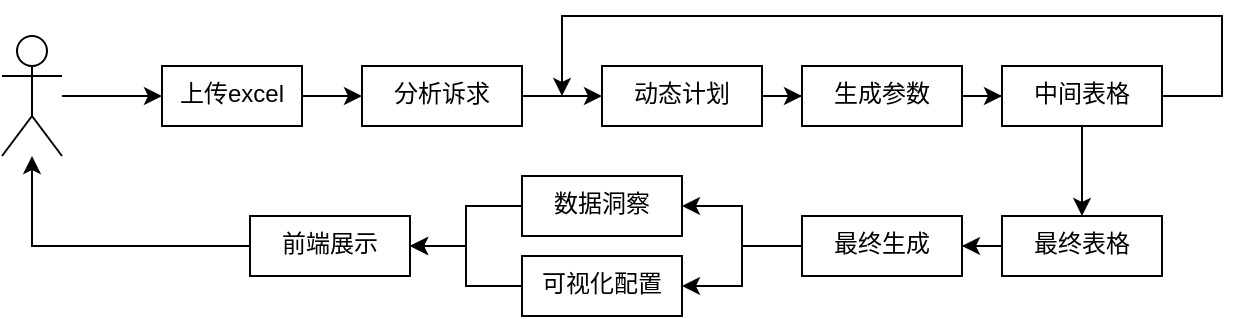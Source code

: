 <mxfile version="24.8.0">
  <diagram name="第 1 页" id="6C4BoXgDZ70INVVlp6P7">
    <mxGraphModel dx="786" dy="467" grid="1" gridSize="10" guides="1" tooltips="1" connect="1" arrows="1" fold="1" page="1" pageScale="1" pageWidth="827" pageHeight="1169" background="#ffffff" math="0" shadow="0">
      <root>
        <mxCell id="0" />
        <mxCell id="1" parent="0" />
        <mxCell id="8TfcYPS38Nrtef7eZrg--4" value="" style="edgeStyle=orthogonalEdgeStyle;rounded=0;orthogonalLoop=1;jettySize=auto;html=1;labelBackgroundColor=none;fontColor=default;" edge="1" parent="1" source="8TfcYPS38Nrtef7eZrg--1" target="8TfcYPS38Nrtef7eZrg--3">
          <mxGeometry relative="1" as="geometry" />
        </mxCell>
        <mxCell id="8TfcYPS38Nrtef7eZrg--1" value="" style="shape=umlActor;verticalLabelPosition=bottom;verticalAlign=top;html=1;outlineConnect=0;labelBackgroundColor=none;" vertex="1" parent="1">
          <mxGeometry x="210" y="120" width="30" height="60" as="geometry" />
        </mxCell>
        <mxCell id="8TfcYPS38Nrtef7eZrg--7" value="" style="edgeStyle=orthogonalEdgeStyle;rounded=0;orthogonalLoop=1;jettySize=auto;html=1;labelBackgroundColor=none;fontColor=default;" edge="1" parent="1" source="8TfcYPS38Nrtef7eZrg--3" target="8TfcYPS38Nrtef7eZrg--6">
          <mxGeometry relative="1" as="geometry" />
        </mxCell>
        <mxCell id="8TfcYPS38Nrtef7eZrg--3" value="上传excel" style="whiteSpace=wrap;html=1;verticalAlign=top;labelBackgroundColor=none;" vertex="1" parent="1">
          <mxGeometry x="290" y="135" width="70" height="30" as="geometry" />
        </mxCell>
        <mxCell id="8TfcYPS38Nrtef7eZrg--18" style="edgeStyle=orthogonalEdgeStyle;rounded=0;orthogonalLoop=1;jettySize=auto;html=1;entryX=0;entryY=0.5;entryDx=0;entryDy=0;labelBackgroundColor=none;fontColor=default;" edge="1" parent="1" source="8TfcYPS38Nrtef7eZrg--6" target="8TfcYPS38Nrtef7eZrg--16">
          <mxGeometry relative="1" as="geometry" />
        </mxCell>
        <mxCell id="8TfcYPS38Nrtef7eZrg--6" value="分析诉求" style="whiteSpace=wrap;html=1;verticalAlign=top;labelBackgroundColor=none;" vertex="1" parent="1">
          <mxGeometry x="390" y="135" width="80" height="30" as="geometry" />
        </mxCell>
        <mxCell id="8TfcYPS38Nrtef7eZrg--19" style="edgeStyle=orthogonalEdgeStyle;rounded=0;orthogonalLoop=1;jettySize=auto;html=1;entryX=0;entryY=0.5;entryDx=0;entryDy=0;labelBackgroundColor=none;fontColor=default;" edge="1" parent="1" source="8TfcYPS38Nrtef7eZrg--16" target="8TfcYPS38Nrtef7eZrg--17">
          <mxGeometry relative="1" as="geometry" />
        </mxCell>
        <mxCell id="8TfcYPS38Nrtef7eZrg--16" value="动态计划" style="whiteSpace=wrap;html=1;verticalAlign=top;labelBackgroundColor=none;" vertex="1" parent="1">
          <mxGeometry x="510" y="135" width="80" height="30" as="geometry" />
        </mxCell>
        <mxCell id="8TfcYPS38Nrtef7eZrg--33" value="" style="edgeStyle=orthogonalEdgeStyle;rounded=0;orthogonalLoop=1;jettySize=auto;html=1;fontColor=default;labelBackgroundColor=none;" edge="1" parent="1" source="8TfcYPS38Nrtef7eZrg--17" target="8TfcYPS38Nrtef7eZrg--32">
          <mxGeometry relative="1" as="geometry" />
        </mxCell>
        <mxCell id="8TfcYPS38Nrtef7eZrg--17" value="生成参数" style="whiteSpace=wrap;html=1;verticalAlign=top;labelBackgroundColor=none;" vertex="1" parent="1">
          <mxGeometry x="610" y="135" width="80" height="30" as="geometry" />
        </mxCell>
        <mxCell id="8TfcYPS38Nrtef7eZrg--26" value="" style="curved=0;endArrow=classic;html=1;rounded=0;labelBackgroundColor=none;fontColor=default;exitX=1;exitY=0.5;exitDx=0;exitDy=0;" edge="1" parent="1" source="8TfcYPS38Nrtef7eZrg--32">
          <mxGeometry width="50" height="50" relative="1" as="geometry">
            <mxPoint x="750" y="150" as="sourcePoint" />
            <mxPoint x="490" y="150" as="targetPoint" />
            <Array as="points">
              <mxPoint x="820" y="150" />
              <mxPoint x="820" y="110" />
              <mxPoint x="490" y="110" />
            </Array>
          </mxGeometry>
        </mxCell>
        <mxCell id="8TfcYPS38Nrtef7eZrg--41" style="edgeStyle=orthogonalEdgeStyle;rounded=0;orthogonalLoop=1;jettySize=auto;html=1;fontColor=default;labelBackgroundColor=none;" edge="1" parent="1" source="8TfcYPS38Nrtef7eZrg--30" target="8TfcYPS38Nrtef7eZrg--1">
          <mxGeometry relative="1" as="geometry" />
        </mxCell>
        <mxCell id="8TfcYPS38Nrtef7eZrg--30" value="前端展示" style="whiteSpace=wrap;html=1;verticalAlign=top;labelBackgroundColor=none;" vertex="1" parent="1">
          <mxGeometry x="334" y="210" width="80" height="30" as="geometry" />
        </mxCell>
        <mxCell id="8TfcYPS38Nrtef7eZrg--44" style="edgeStyle=orthogonalEdgeStyle;rounded=0;orthogonalLoop=1;jettySize=auto;html=1;entryX=1;entryY=0.5;entryDx=0;entryDy=0;fontColor=default;labelBackgroundColor=none;" edge="1" parent="1" source="8TfcYPS38Nrtef7eZrg--31" target="8TfcYPS38Nrtef7eZrg--36">
          <mxGeometry relative="1" as="geometry" />
        </mxCell>
        <mxCell id="8TfcYPS38Nrtef7eZrg--31" value="最终表格" style="whiteSpace=wrap;html=1;verticalAlign=top;labelBackgroundColor=none;" vertex="1" parent="1">
          <mxGeometry x="710" y="210" width="80" height="30" as="geometry" />
        </mxCell>
        <mxCell id="8TfcYPS38Nrtef7eZrg--34" style="edgeStyle=orthogonalEdgeStyle;rounded=0;orthogonalLoop=1;jettySize=auto;html=1;entryX=0.5;entryY=0;entryDx=0;entryDy=0;fontColor=default;labelBackgroundColor=none;" edge="1" parent="1" source="8TfcYPS38Nrtef7eZrg--32" target="8TfcYPS38Nrtef7eZrg--31">
          <mxGeometry relative="1" as="geometry" />
        </mxCell>
        <mxCell id="8TfcYPS38Nrtef7eZrg--32" value="中间表格" style="whiteSpace=wrap;html=1;verticalAlign=top;labelBackgroundColor=none;" vertex="1" parent="1">
          <mxGeometry x="710" y="135" width="80" height="30" as="geometry" />
        </mxCell>
        <mxCell id="8TfcYPS38Nrtef7eZrg--39" style="edgeStyle=orthogonalEdgeStyle;rounded=0;orthogonalLoop=1;jettySize=auto;html=1;entryX=1;entryY=0.5;entryDx=0;entryDy=0;fontColor=default;labelBackgroundColor=none;" edge="1" parent="1" source="8TfcYPS38Nrtef7eZrg--36" target="8TfcYPS38Nrtef7eZrg--37">
          <mxGeometry relative="1" as="geometry" />
        </mxCell>
        <mxCell id="8TfcYPS38Nrtef7eZrg--40" style="edgeStyle=orthogonalEdgeStyle;rounded=0;orthogonalLoop=1;jettySize=auto;html=1;entryX=1;entryY=0.5;entryDx=0;entryDy=0;fontColor=default;labelBackgroundColor=none;" edge="1" parent="1" source="8TfcYPS38Nrtef7eZrg--36" target="8TfcYPS38Nrtef7eZrg--38">
          <mxGeometry relative="1" as="geometry" />
        </mxCell>
        <mxCell id="8TfcYPS38Nrtef7eZrg--36" value="最终生成" style="whiteSpace=wrap;html=1;verticalAlign=top;labelBackgroundColor=none;" vertex="1" parent="1">
          <mxGeometry x="610" y="210" width="80" height="30" as="geometry" />
        </mxCell>
        <mxCell id="8TfcYPS38Nrtef7eZrg--42" style="edgeStyle=orthogonalEdgeStyle;rounded=0;orthogonalLoop=1;jettySize=auto;html=1;entryX=1;entryY=0.5;entryDx=0;entryDy=0;fontColor=default;labelBackgroundColor=none;" edge="1" parent="1" source="8TfcYPS38Nrtef7eZrg--37" target="8TfcYPS38Nrtef7eZrg--30">
          <mxGeometry relative="1" as="geometry" />
        </mxCell>
        <mxCell id="8TfcYPS38Nrtef7eZrg--37" value="数据洞察" style="whiteSpace=wrap;html=1;verticalAlign=top;labelBackgroundColor=none;" vertex="1" parent="1">
          <mxGeometry x="470" y="190" width="80" height="30" as="geometry" />
        </mxCell>
        <mxCell id="8TfcYPS38Nrtef7eZrg--43" style="edgeStyle=orthogonalEdgeStyle;rounded=0;orthogonalLoop=1;jettySize=auto;html=1;entryX=1;entryY=0.5;entryDx=0;entryDy=0;fontColor=default;labelBackgroundColor=none;" edge="1" parent="1" source="8TfcYPS38Nrtef7eZrg--38" target="8TfcYPS38Nrtef7eZrg--30">
          <mxGeometry relative="1" as="geometry" />
        </mxCell>
        <mxCell id="8TfcYPS38Nrtef7eZrg--38" value="可视化配置" style="whiteSpace=wrap;html=1;verticalAlign=top;labelBackgroundColor=none;" vertex="1" parent="1">
          <mxGeometry x="470" y="230" width="80" height="30" as="geometry" />
        </mxCell>
      </root>
    </mxGraphModel>
  </diagram>
</mxfile>
